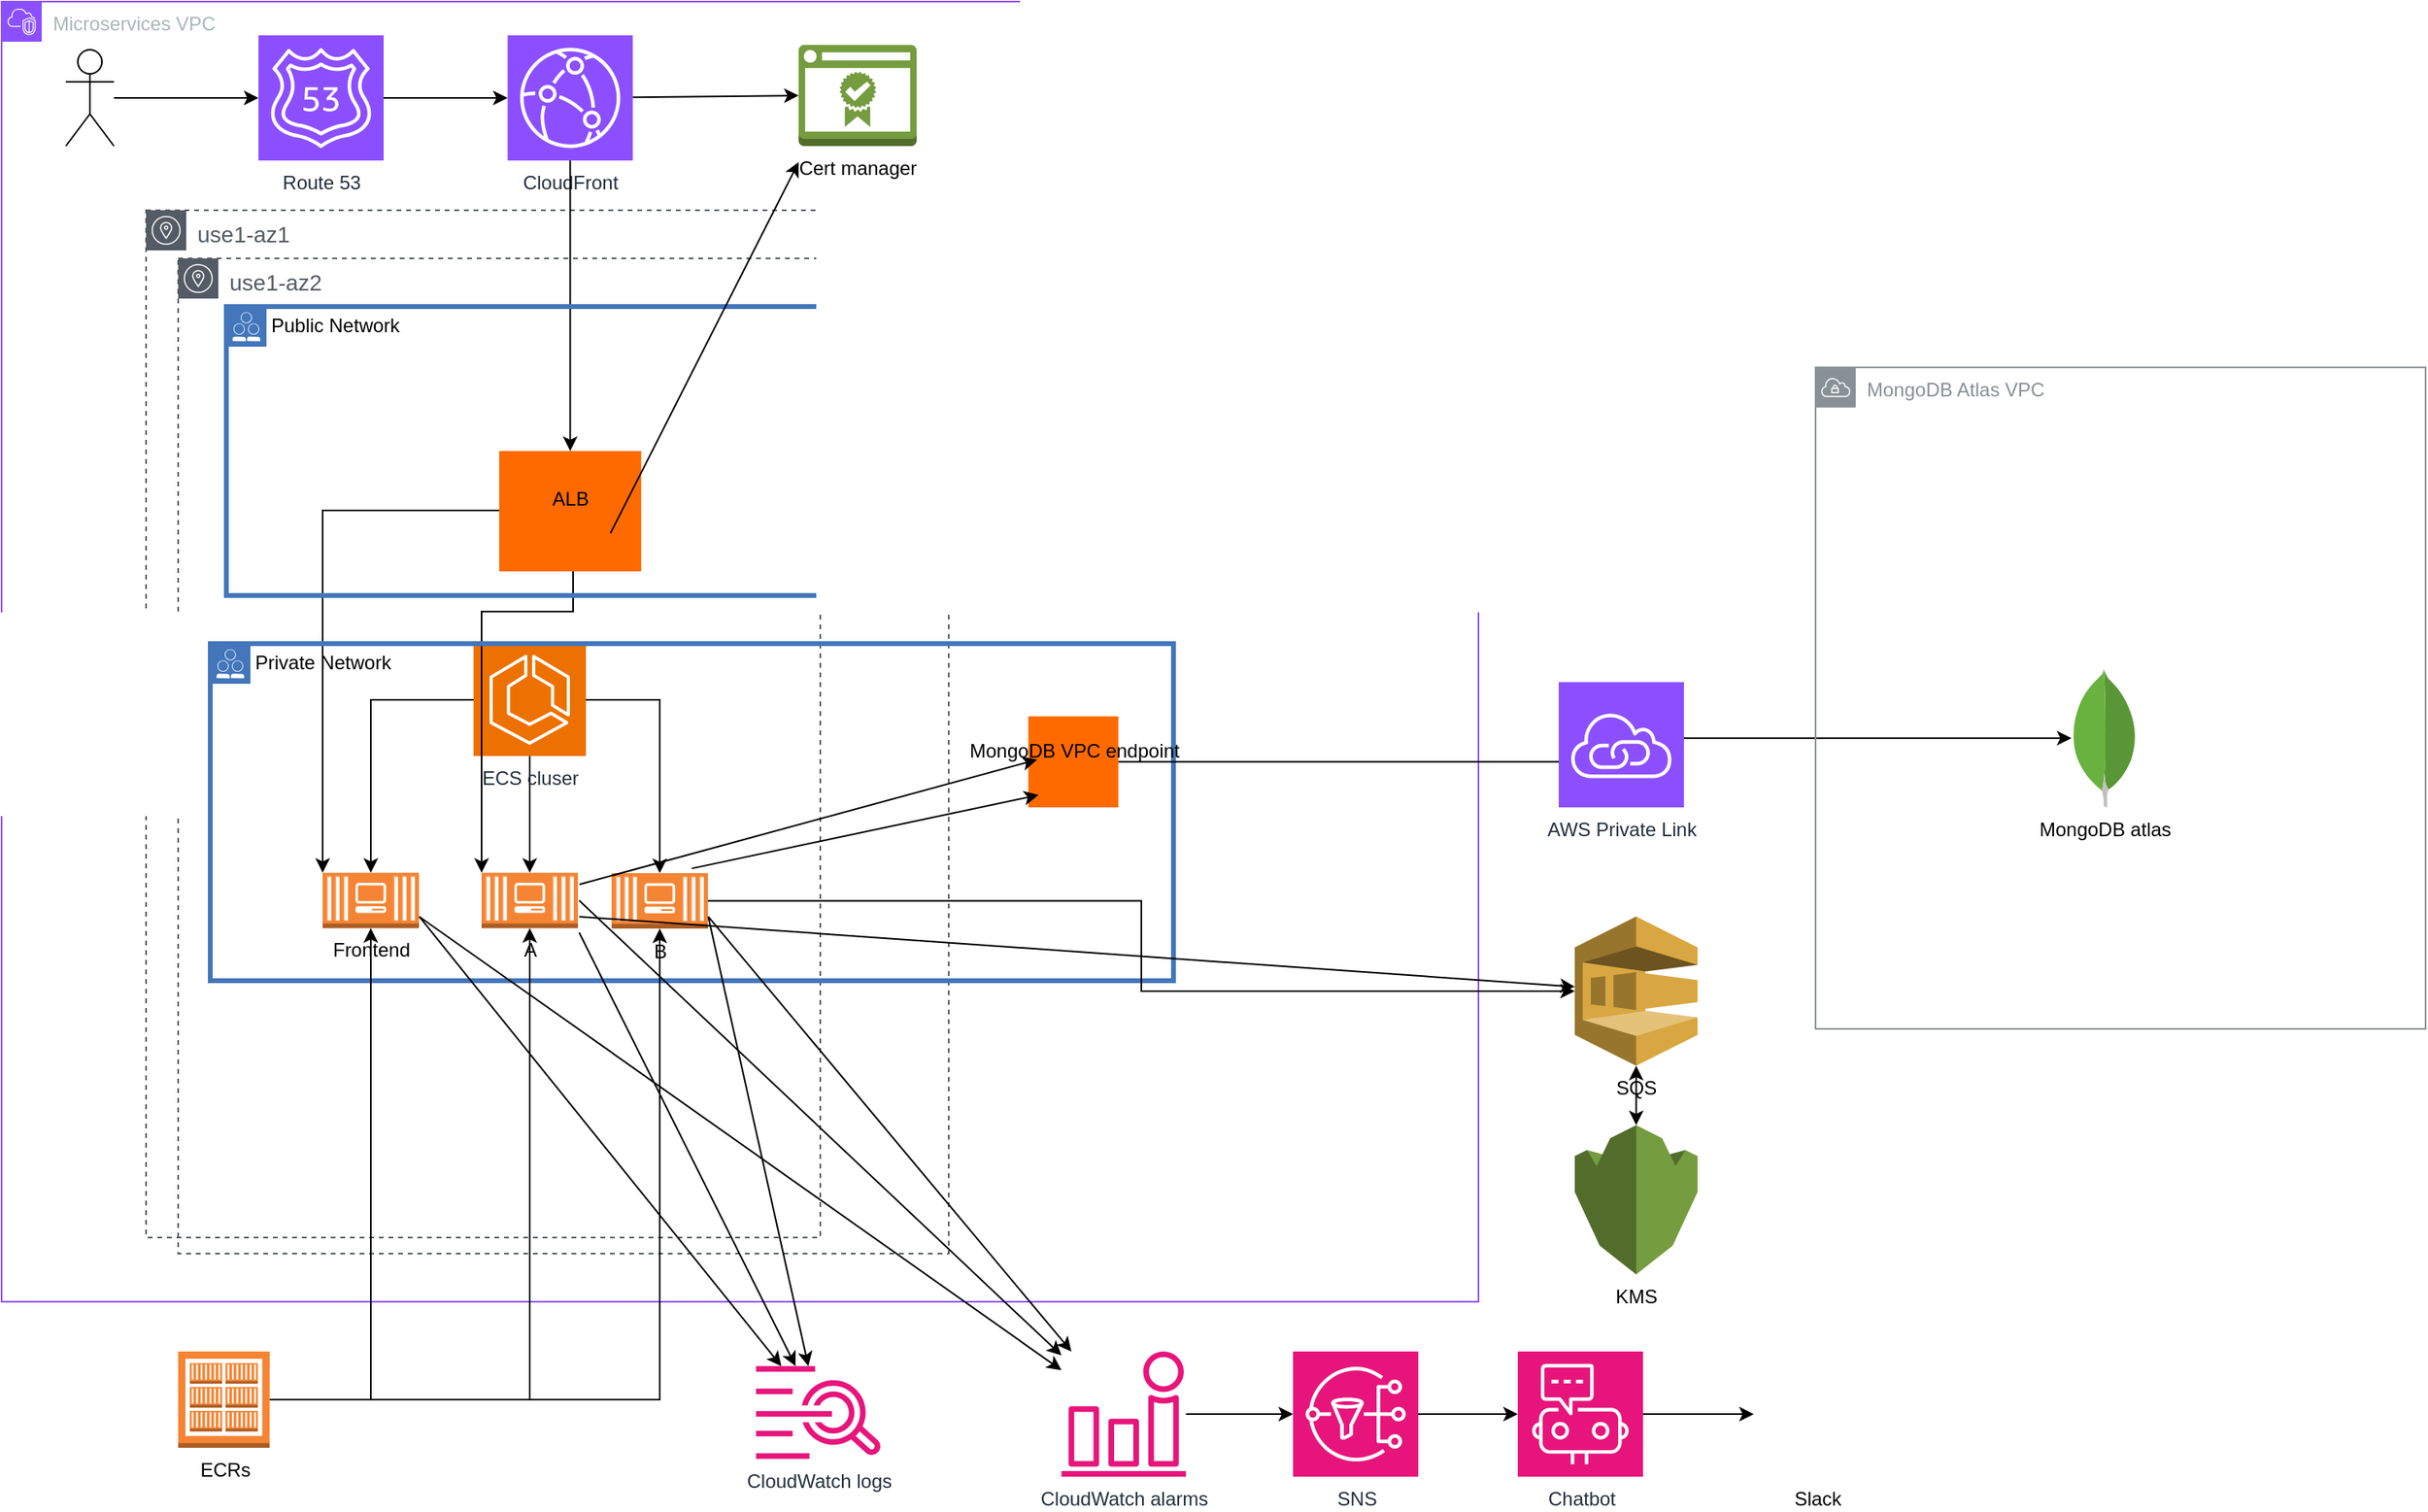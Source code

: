 <mxfile version="26.0.10">
  <diagram name="Page-1" id="qjGHs6qhx1M-B8GgG7Vw">
    <mxGraphModel dx="2102" dy="2183" grid="1" gridSize="10" guides="1" tooltips="1" connect="1" arrows="1" fold="1" page="1" pageScale="1" pageWidth="850" pageHeight="1100" math="0" shadow="0">
      <root>
        <mxCell id="0" />
        <mxCell id="1" parent="0" />
        <mxCell id="Bp7ZnbDOkuR-MJFEDAv7-1" value="Microservices VPC" style="points=[[0,0],[0.25,0],[0.5,0],[0.75,0],[1,0],[1,0.25],[1,0.5],[1,0.75],[1,1],[0.75,1],[0.5,1],[0.25,1],[0,1],[0,0.75],[0,0.5],[0,0.25]];outlineConnect=0;gradientColor=none;html=1;whiteSpace=wrap;fontSize=12;fontStyle=0;container=1;pointerEvents=0;collapsible=0;recursiveResize=0;shape=mxgraph.aws4.group;grIcon=mxgraph.aws4.group_vpc2;strokeColor=#8C4FFF;fillColor=none;verticalAlign=top;align=left;spacingLeft=30;fontColor=#AAB7B8;dashed=0;" parent="1" vertex="1">
          <mxGeometry x="90" y="-290" width="920" height="810" as="geometry" />
        </mxCell>
        <mxCell id="Bp7ZnbDOkuR-MJFEDAv7-3" value="&lt;font style=&quot;font-size: 14px;&quot;&gt;use1-az1&lt;br&gt;&lt;/font&gt;" style="sketch=0;outlineConnect=0;gradientColor=none;html=1;whiteSpace=wrap;fontSize=12;fontStyle=0;shape=mxgraph.aws4.group;grIcon=mxgraph.aws4.group_availability_zone;strokeColor=#545B64;fillColor=none;verticalAlign=top;align=left;spacingLeft=30;fontColor=#545B64;dashed=1;" parent="Bp7ZnbDOkuR-MJFEDAv7-1" vertex="1">
          <mxGeometry x="90" y="130" width="420" height="640" as="geometry" />
        </mxCell>
        <mxCell id="Bp7ZnbDOkuR-MJFEDAv7-4" value="&lt;div&gt;&lt;font style=&quot;font-size: 14px;&quot;&gt;use1-az2&lt;/font&gt;&lt;/div&gt;&lt;div&gt;&lt;font style=&quot;font-size: 14px;&quot;&gt;&lt;br&gt;&lt;/font&gt;&lt;/div&gt;" style="sketch=0;outlineConnect=0;gradientColor=none;html=1;whiteSpace=wrap;fontSize=12;fontStyle=0;shape=mxgraph.aws4.group;grIcon=mxgraph.aws4.group_availability_zone;strokeColor=#545B64;fillColor=none;verticalAlign=top;align=left;spacingLeft=30;fontColor=#545B64;dashed=1;" parent="Bp7ZnbDOkuR-MJFEDAv7-1" vertex="1">
          <mxGeometry x="110" y="160" width="480" height="620" as="geometry" />
        </mxCell>
        <mxCell id="Bp7ZnbDOkuR-MJFEDAv7-9" value="" style="edgeStyle=orthogonalEdgeStyle;rounded=0;orthogonalLoop=1;jettySize=auto;html=1;" parent="Bp7ZnbDOkuR-MJFEDAv7-1" source="Bp7ZnbDOkuR-MJFEDAv7-5" target="Bp7ZnbDOkuR-MJFEDAv7-8" edge="1">
          <mxGeometry relative="1" as="geometry" />
        </mxCell>
        <mxCell id="Bp7ZnbDOkuR-MJFEDAv7-11" value="" style="edgeStyle=orthogonalEdgeStyle;rounded=0;orthogonalLoop=1;jettySize=auto;html=1;" parent="Bp7ZnbDOkuR-MJFEDAv7-1" source="Bp7ZnbDOkuR-MJFEDAv7-5" target="Bp7ZnbDOkuR-MJFEDAv7-10" edge="1">
          <mxGeometry relative="1" as="geometry" />
        </mxCell>
        <mxCell id="Bp7ZnbDOkuR-MJFEDAv7-16" value="" style="edgeStyle=orthogonalEdgeStyle;rounded=0;orthogonalLoop=1;jettySize=auto;html=1;entryX=0.5;entryY=0;entryDx=0;entryDy=0;entryPerimeter=0;" parent="Bp7ZnbDOkuR-MJFEDAv7-1" source="Bp7ZnbDOkuR-MJFEDAv7-5" target="Bp7ZnbDOkuR-MJFEDAv7-12" edge="1">
          <mxGeometry relative="1" as="geometry">
            <mxPoint x="439" y="435" as="targetPoint" />
          </mxGeometry>
        </mxCell>
        <mxCell id="Bp7ZnbDOkuR-MJFEDAv7-5" value="&lt;div&gt;ECS cluser&lt;/div&gt;&lt;div&gt;&lt;br&gt;&lt;/div&gt;" style="sketch=0;points=[[0,0,0],[0.25,0,0],[0.5,0,0],[0.75,0,0],[1,0,0],[0,1,0],[0.25,1,0],[0.5,1,0],[0.75,1,0],[1,1,0],[0,0.25,0],[0,0.5,0],[0,0.75,0],[1,0.25,0],[1,0.5,0],[1,0.75,0]];outlineConnect=0;fontColor=#232F3E;fillColor=#ED7100;strokeColor=#ffffff;dashed=0;verticalLabelPosition=bottom;verticalAlign=top;align=center;html=1;fontSize=12;fontStyle=0;aspect=fixed;shape=mxgraph.aws4.resourceIcon;resIcon=mxgraph.aws4.ecs;" parent="Bp7ZnbDOkuR-MJFEDAv7-1" vertex="1">
          <mxGeometry x="294" y="400" width="70" height="70" as="geometry" />
        </mxCell>
        <mxCell id="Bp7ZnbDOkuR-MJFEDAv7-8" value="&lt;div&gt;Frontend&lt;/div&gt;&lt;div&gt;&lt;br&gt;&lt;/div&gt;" style="outlineConnect=0;dashed=0;verticalLabelPosition=bottom;verticalAlign=top;align=center;html=1;shape=mxgraph.aws3.ec2_compute_container_3;fillColor=#F58534;gradientColor=none;" parent="Bp7ZnbDOkuR-MJFEDAv7-1" vertex="1">
          <mxGeometry x="200" y="542.75" width="60" height="34.5" as="geometry" />
        </mxCell>
        <mxCell id="Bp7ZnbDOkuR-MJFEDAv7-10" value="A" style="outlineConnect=0;dashed=0;verticalLabelPosition=bottom;verticalAlign=top;align=center;html=1;shape=mxgraph.aws3.ec2_compute_container_3;fillColor=#F58534;gradientColor=none;" parent="Bp7ZnbDOkuR-MJFEDAv7-1" vertex="1">
          <mxGeometry x="299" y="542.75" width="60" height="34.5" as="geometry" />
        </mxCell>
        <mxCell id="Bp7ZnbDOkuR-MJFEDAv7-12" value="B" style="outlineConnect=0;dashed=0;verticalLabelPosition=bottom;verticalAlign=top;align=center;html=1;shape=mxgraph.aws3.ec2_compute_container_3;fillColor=#F58534;gradientColor=none;" parent="Bp7ZnbDOkuR-MJFEDAv7-1" vertex="1">
          <mxGeometry x="380" y="543" width="60" height="34.5" as="geometry" />
        </mxCell>
        <mxCell id="Bp7ZnbDOkuR-MJFEDAv7-26" value="" style="edgeStyle=orthogonalEdgeStyle;rounded=0;orthogonalLoop=1;jettySize=auto;html=1;entryX=0;entryY=0;entryDx=0;entryDy=0;entryPerimeter=0;exitX=0.305;exitY=0.493;exitDx=0;exitDy=0;exitPerimeter=0;" parent="Bp7ZnbDOkuR-MJFEDAv7-1" source="Bp7ZnbDOkuR-MJFEDAv7-24" target="Bp7ZnbDOkuR-MJFEDAv7-8" edge="1">
          <mxGeometry relative="1" as="geometry" />
        </mxCell>
        <mxCell id="Bp7ZnbDOkuR-MJFEDAv7-27" value="" style="edgeStyle=orthogonalEdgeStyle;rounded=0;orthogonalLoop=1;jettySize=auto;html=1;entryX=0;entryY=0;entryDx=0;entryDy=0;entryPerimeter=0;exitX=0.52;exitY=0.867;exitDx=0;exitDy=0;exitPerimeter=0;" parent="Bp7ZnbDOkuR-MJFEDAv7-1" source="Bp7ZnbDOkuR-MJFEDAv7-24" target="Bp7ZnbDOkuR-MJFEDAv7-10" edge="1">
          <mxGeometry relative="1" as="geometry">
            <Array as="points">
              <mxPoint x="356" y="380" />
              <mxPoint x="299" y="380" />
            </Array>
          </mxGeometry>
        </mxCell>
        <mxCell id="Bp7ZnbDOkuR-MJFEDAv7-24" value="&lt;div&gt;ALB&lt;/div&gt;&lt;div&gt;&lt;br&gt;&lt;/div&gt;" style="points=[];aspect=fixed;html=1;align=center;shadow=0;dashed=0;fillColor=#FF6A00;strokeColor=none;shape=mxgraph.alibaba_cloud.alb_application_load_balancer_01;" parent="Bp7ZnbDOkuR-MJFEDAv7-1" vertex="1">
          <mxGeometry x="310" y="280" width="88.4" height="74.98" as="geometry" />
        </mxCell>
        <mxCell id="Bp7ZnbDOkuR-MJFEDAv7-30" value="&lt;div&gt;CloudFront&lt;/div&gt;&lt;div&gt;&lt;br&gt;&lt;/div&gt;" style="sketch=0;points=[[0,0,0],[0.25,0,0],[0.5,0,0],[0.75,0,0],[1,0,0],[0,1,0],[0.25,1,0],[0.5,1,0],[0.75,1,0],[1,1,0],[0,0.25,0],[0,0.5,0],[0,0.75,0],[1,0.25,0],[1,0.5,0],[1,0.75,0]];outlineConnect=0;fontColor=#232F3E;fillColor=#8C4FFF;strokeColor=#ffffff;dashed=0;verticalLabelPosition=bottom;verticalAlign=top;align=center;html=1;fontSize=12;fontStyle=0;aspect=fixed;shape=mxgraph.aws4.resourceIcon;resIcon=mxgraph.aws4.cloudfront;" parent="Bp7ZnbDOkuR-MJFEDAv7-1" vertex="1">
          <mxGeometry x="315.2" y="21" width="78" height="78" as="geometry" />
        </mxCell>
        <mxCell id="Bp7ZnbDOkuR-MJFEDAv7-32" style="edgeStyle=orthogonalEdgeStyle;rounded=0;orthogonalLoop=1;jettySize=auto;html=1;" parent="Bp7ZnbDOkuR-MJFEDAv7-1" source="Bp7ZnbDOkuR-MJFEDAv7-30" target="Bp7ZnbDOkuR-MJFEDAv7-24" edge="1">
          <mxGeometry relative="1" as="geometry">
            <mxPoint x="461.023" y="150" as="targetPoint" />
          </mxGeometry>
        </mxCell>
        <mxCell id="Bp7ZnbDOkuR-MJFEDAv7-35" value="" style="edgeStyle=orthogonalEdgeStyle;rounded=0;orthogonalLoop=1;jettySize=auto;html=1;" parent="Bp7ZnbDOkuR-MJFEDAv7-1" source="Bp7ZnbDOkuR-MJFEDAv7-33" target="Bp7ZnbDOkuR-MJFEDAv7-38" edge="1">
          <mxGeometry relative="1" as="geometry">
            <mxPoint x="190" y="70" as="targetPoint" />
          </mxGeometry>
        </mxCell>
        <mxCell id="Bp7ZnbDOkuR-MJFEDAv7-33" value="" style="shape=umlActor;verticalLabelPosition=bottom;verticalAlign=top;html=1;outlineConnect=0;" parent="Bp7ZnbDOkuR-MJFEDAv7-1" vertex="1">
          <mxGeometry x="40" y="30" width="30" height="60" as="geometry" />
        </mxCell>
        <mxCell id="Bp7ZnbDOkuR-MJFEDAv7-39" value="" style="edgeStyle=orthogonalEdgeStyle;rounded=0;orthogonalLoop=1;jettySize=auto;html=1;" parent="Bp7ZnbDOkuR-MJFEDAv7-1" source="Bp7ZnbDOkuR-MJFEDAv7-38" target="Bp7ZnbDOkuR-MJFEDAv7-30" edge="1">
          <mxGeometry relative="1" as="geometry">
            <mxPoint x="315" y="60" as="targetPoint" />
          </mxGeometry>
        </mxCell>
        <mxCell id="Bp7ZnbDOkuR-MJFEDAv7-38" value="&lt;div&gt;Route 53&lt;/div&gt;&lt;div&gt;&lt;br&gt;&lt;/div&gt;" style="sketch=0;points=[[0,0,0],[0.25,0,0],[0.5,0,0],[0.75,0,0],[1,0,0],[0,1,0],[0.25,1,0],[0.5,1,0],[0.75,1,0],[1,1,0],[0,0.25,0],[0,0.5,0],[0,0.75,0],[1,0.25,0],[1,0.5,0],[1,0.75,0]];outlineConnect=0;fontColor=#232F3E;fillColor=#8C4FFF;strokeColor=#ffffff;dashed=0;verticalLabelPosition=bottom;verticalAlign=top;align=center;html=1;fontSize=12;fontStyle=0;aspect=fixed;shape=mxgraph.aws4.resourceIcon;resIcon=mxgraph.aws4.route_53;" parent="Bp7ZnbDOkuR-MJFEDAv7-1" vertex="1">
          <mxGeometry x="160" y="21" width="78" height="78" as="geometry" />
        </mxCell>
        <mxCell id="Bp7ZnbDOkuR-MJFEDAv7-57" value="&lt;div&gt;Cert manager&lt;/div&gt;&lt;div&gt;&lt;br&gt;&lt;/div&gt;" style="outlineConnect=0;dashed=0;verticalLabelPosition=bottom;verticalAlign=top;align=center;html=1;shape=mxgraph.aws3.certificate_manager_2;fillColor=#759C3E;gradientColor=none;" parent="Bp7ZnbDOkuR-MJFEDAv7-1" vertex="1">
          <mxGeometry x="496.5" y="27" width="73.5" height="63" as="geometry" />
        </mxCell>
        <mxCell id="Bp7ZnbDOkuR-MJFEDAv7-61" value="" style="endArrow=classic;html=1;rounded=0;entryX=0;entryY=0.5;entryDx=0;entryDy=0;entryPerimeter=0;" parent="Bp7ZnbDOkuR-MJFEDAv7-1" source="Bp7ZnbDOkuR-MJFEDAv7-30" target="Bp7ZnbDOkuR-MJFEDAv7-57" edge="1">
          <mxGeometry width="50" height="50" relative="1" as="geometry">
            <mxPoint x="500" y="120" as="sourcePoint" />
            <mxPoint x="550" y="70" as="targetPoint" />
          </mxGeometry>
        </mxCell>
        <mxCell id="Bp7ZnbDOkuR-MJFEDAv7-62" value="Public Network" style="shape=mxgraph.ibm.box;prType=public;fontStyle=0;verticalAlign=top;align=left;spacingLeft=32;spacingTop=4;fillColor=none;rounded=0;whiteSpace=wrap;html=1;strokeColor=#4376BB;strokeWidth=3;dashed=0;container=1;spacing=-4;collapsible=0;expand=0;recursiveResize=0;" parent="Bp7ZnbDOkuR-MJFEDAv7-1" vertex="1">
          <mxGeometry x="140" y="190" width="430" height="180" as="geometry" />
        </mxCell>
        <mxCell id="y9LwBiDrdLK2vUnnw1kI-1" value="" style="endArrow=classic;html=1;rounded=0;entryX=0.01;entryY=0.98;entryDx=0;entryDy=0;entryPerimeter=0;" parent="Bp7ZnbDOkuR-MJFEDAv7-62" edge="1">
          <mxGeometry width="50" height="50" relative="1" as="geometry">
            <mxPoint x="239.27" y="141.26" as="sourcePoint" />
            <mxPoint x="356.505" y="-90.0" as="targetPoint" />
          </mxGeometry>
        </mxCell>
        <mxCell id="Bp7ZnbDOkuR-MJFEDAv7-64" value="Private Network" style="shape=mxgraph.ibm.box;prType=public;fontStyle=0;verticalAlign=top;align=left;spacingLeft=32;spacingTop=4;fillColor=none;rounded=0;whiteSpace=wrap;html=1;strokeColor=#4376BB;strokeWidth=3;dashed=0;container=1;spacing=-4;collapsible=0;expand=0;recursiveResize=0;" parent="Bp7ZnbDOkuR-MJFEDAv7-1" vertex="1">
          <mxGeometry x="130" y="400" width="600" height="210" as="geometry" />
        </mxCell>
        <mxCell id="Bp7ZnbDOkuR-MJFEDAv7-40" value="&lt;div&gt;MongoDB VPC endpoint&lt;br&gt;&lt;/div&gt;&lt;div&gt;&lt;br&gt;&lt;/div&gt;" style="points=[];aspect=fixed;html=1;align=center;shadow=0;dashed=0;fillColor=#FF6A00;strokeColor=none;shape=mxgraph.alibaba_cloud.privatelink;" parent="Bp7ZnbDOkuR-MJFEDAv7-64" vertex="1">
          <mxGeometry x="509.6" y="45.3" width="56.1" height="56.7" as="geometry" />
        </mxCell>
        <mxCell id="Bp7ZnbDOkuR-MJFEDAv7-67" value="" style="endArrow=classic;html=1;rounded=0;entryX=0.114;entryY=0.864;entryDx=0;entryDy=0;entryPerimeter=0;exitX=0.5;exitY=0.667;exitDx=0;exitDy=0;exitPerimeter=0;" parent="Bp7ZnbDOkuR-MJFEDAv7-64" source="Bp7ZnbDOkuR-MJFEDAv7-64" target="Bp7ZnbDOkuR-MJFEDAv7-40" edge="1">
          <mxGeometry width="50" height="50" relative="1" as="geometry">
            <mxPoint x="310" y="130" as="sourcePoint" />
            <mxPoint x="360" y="80" as="targetPoint" />
          </mxGeometry>
        </mxCell>
        <mxCell id="Bp7ZnbDOkuR-MJFEDAv7-68" value="" style="endArrow=classic;html=1;rounded=0;entryX=0.096;entryY=0.476;entryDx=0;entryDy=0;entryPerimeter=0;" parent="Bp7ZnbDOkuR-MJFEDAv7-64" target="Bp7ZnbDOkuR-MJFEDAv7-40" edge="1">
          <mxGeometry width="50" height="50" relative="1" as="geometry">
            <mxPoint x="230" y="150" as="sourcePoint" />
            <mxPoint x="280" y="80" as="targetPoint" />
          </mxGeometry>
        </mxCell>
        <mxCell id="Bp7ZnbDOkuR-MJFEDAv7-41" value="MongoDB atlas" style="dashed=0;outlineConnect=0;html=1;align=center;labelPosition=center;verticalLabelPosition=bottom;verticalAlign=top;shape=mxgraph.weblogos.mongodb" parent="1" vertex="1">
          <mxGeometry x="1379.4" y="125.8" width="41.2" height="86.2" as="geometry" />
        </mxCell>
        <mxCell id="Bp7ZnbDOkuR-MJFEDAv7-46" value="" style="edgeStyle=orthogonalEdgeStyle;rounded=0;orthogonalLoop=1;jettySize=auto;html=1;" parent="1" source="Bp7ZnbDOkuR-MJFEDAv7-40" target="Bp7ZnbDOkuR-MJFEDAv7-41" edge="1">
          <mxGeometry relative="1" as="geometry" />
        </mxCell>
        <mxCell id="TXsg3inK5glu1PFH5FyQ-6" value="&lt;div&gt;AWS Private Link&lt;/div&gt;" style="sketch=0;points=[[0,0,0],[0.25,0,0],[0.5,0,0],[0.75,0,0],[1,0,0],[0,1,0],[0.25,1,0],[0.5,1,0],[0.75,1,0],[1,1,0],[0,0.25,0],[0,0.5,0],[0,0.75,0],[1,0.25,0],[1,0.5,0],[1,0.75,0]];outlineConnect=0;fontColor=#232F3E;fillColor=#8C4FFF;strokeColor=#ffffff;dashed=0;verticalLabelPosition=bottom;verticalAlign=top;align=center;html=1;fontSize=12;fontStyle=0;aspect=fixed;shape=mxgraph.aws4.resourceIcon;resIcon=mxgraph.aws4.vpc_privatelink;" parent="1" vertex="1">
          <mxGeometry x="1060" y="134" width="78" height="78" as="geometry" />
        </mxCell>
        <mxCell id="TXsg3inK5glu1PFH5FyQ-7" value="MongoDB Atlas VPC" style="sketch=0;outlineConnect=0;gradientColor=none;html=1;whiteSpace=wrap;fontSize=12;fontStyle=0;shape=mxgraph.aws4.group;grIcon=mxgraph.aws4.group_vpc;strokeColor=#879196;fillColor=none;verticalAlign=top;align=left;spacingLeft=30;fontColor=#879196;dashed=0;" parent="1" vertex="1">
          <mxGeometry x="1220" y="-62.1" width="380" height="412.1" as="geometry" />
        </mxCell>
        <mxCell id="Bp7ZnbDOkuR-MJFEDAv7-17" value="&lt;div&gt;SQS&lt;/div&gt;&lt;div&gt;&lt;br&gt;&lt;/div&gt;" style="outlineConnect=0;dashed=0;verticalLabelPosition=bottom;verticalAlign=top;align=center;html=1;shape=mxgraph.aws3.sqs;fillColor=#D9A741;gradientColor=none;" parent="1" vertex="1">
          <mxGeometry x="1070" y="280" width="76.5" height="93" as="geometry" />
        </mxCell>
        <mxCell id="Bp7ZnbDOkuR-MJFEDAv7-51" value="&lt;div&gt;KMS&lt;/div&gt;" style="outlineConnect=0;dashed=0;verticalLabelPosition=bottom;verticalAlign=top;align=center;html=1;shape=mxgraph.aws3.kms;fillColor=#759C3E;gradientColor=none;" parent="1" vertex="1">
          <mxGeometry x="1070" y="410" width="76.5" height="93" as="geometry" />
        </mxCell>
        <mxCell id="Bp7ZnbDOkuR-MJFEDAv7-52" value="" style="endArrow=classic;startArrow=classic;html=1;rounded=0;exitX=0.5;exitY=0;exitDx=0;exitDy=0;exitPerimeter=0;" parent="1" source="Bp7ZnbDOkuR-MJFEDAv7-51" target="Bp7ZnbDOkuR-MJFEDAv7-17" edge="1">
          <mxGeometry width="50" height="50" relative="1" as="geometry">
            <mxPoint x="880" y="660" as="sourcePoint" />
            <mxPoint x="930" y="610" as="targetPoint" />
          </mxGeometry>
        </mxCell>
        <mxCell id="Bp7ZnbDOkuR-MJFEDAv7-19" value="" style="edgeStyle=orthogonalEdgeStyle;rounded=0;orthogonalLoop=1;jettySize=auto;html=1;entryX=0;entryY=0.5;entryDx=0;entryDy=0;entryPerimeter=0;" parent="1" source="Bp7ZnbDOkuR-MJFEDAv7-12" target="Bp7ZnbDOkuR-MJFEDAv7-17" edge="1">
          <mxGeometry relative="1" as="geometry">
            <mxPoint x="500" y="354.75" as="targetPoint" />
          </mxGeometry>
        </mxCell>
        <mxCell id="TXsg3inK5glu1PFH5FyQ-3" value="" style="endArrow=classic;html=1;rounded=0;exitX=0.383;exitY=0.81;exitDx=0;exitDy=0;exitPerimeter=0;" parent="1" source="Bp7ZnbDOkuR-MJFEDAv7-64" target="Bp7ZnbDOkuR-MJFEDAv7-17" edge="1">
          <mxGeometry width="50" height="50" relative="1" as="geometry">
            <mxPoint x="460.0" y="289.97" as="sourcePoint" />
            <mxPoint x="519.8" y="250" as="targetPoint" />
          </mxGeometry>
        </mxCell>
        <mxCell id="y9LwBiDrdLK2vUnnw1kI-2" value="CloudWatch logs" style="sketch=0;outlineConnect=0;fontColor=#232F3E;gradientColor=none;fillColor=#E7157B;strokeColor=none;dashed=0;verticalLabelPosition=bottom;verticalAlign=top;align=center;html=1;fontSize=12;fontStyle=0;aspect=fixed;pointerEvents=1;shape=mxgraph.aws4.cloudwatch_logs;" parent="1" vertex="1">
          <mxGeometry x="560" y="560" width="78" height="58" as="geometry" />
        </mxCell>
        <mxCell id="gBGxOEcEdofnZM4JByBB-7" value="" style="edgeStyle=orthogonalEdgeStyle;rounded=0;orthogonalLoop=1;jettySize=auto;html=1;" edge="1" parent="1" source="gBGxOEcEdofnZM4JByBB-1" target="gBGxOEcEdofnZM4JByBB-6">
          <mxGeometry relative="1" as="geometry" />
        </mxCell>
        <mxCell id="gBGxOEcEdofnZM4JByBB-1" value="&lt;div&gt;CloudWatch alarms&lt;/div&gt;" style="sketch=0;outlineConnect=0;fontColor=#232F3E;gradientColor=none;fillColor=#E7157B;strokeColor=none;dashed=0;verticalLabelPosition=bottom;verticalAlign=top;align=center;html=1;fontSize=12;fontStyle=0;aspect=fixed;pointerEvents=1;shape=mxgraph.aws4.alarm;" vertex="1" parent="1">
          <mxGeometry x="750" y="551" width="78" height="78" as="geometry" />
        </mxCell>
        <mxCell id="y9LwBiDrdLK2vUnnw1kI-3" value="" style="endArrow=classic;html=1;rounded=0;exitX=0.217;exitY=0.81;exitDx=0;exitDy=0;exitPerimeter=0;" parent="1" source="Bp7ZnbDOkuR-MJFEDAv7-64" target="y9LwBiDrdLK2vUnnw1kI-2" edge="1">
          <mxGeometry width="50" height="50" relative="1" as="geometry">
            <mxPoint x="650" y="440" as="sourcePoint" />
            <mxPoint x="700" y="390" as="targetPoint" />
          </mxGeometry>
        </mxCell>
        <mxCell id="y9LwBiDrdLK2vUnnw1kI-4" value="" style="endArrow=classic;html=1;rounded=0;exitX=0.383;exitY=0.857;exitDx=0;exitDy=0;exitPerimeter=0;" parent="1" source="Bp7ZnbDOkuR-MJFEDAv7-64" target="y9LwBiDrdLK2vUnnw1kI-2" edge="1">
          <mxGeometry width="50" height="50" relative="1" as="geometry">
            <mxPoint x="1200" y="480" as="sourcePoint" />
            <mxPoint x="1250" y="430" as="targetPoint" />
          </mxGeometry>
        </mxCell>
        <mxCell id="y9LwBiDrdLK2vUnnw1kI-6" value="" style="endArrow=classic;html=1;rounded=0;exitX=0.517;exitY=0.81;exitDx=0;exitDy=0;exitPerimeter=0;" parent="1" source="Bp7ZnbDOkuR-MJFEDAv7-64" target="y9LwBiDrdLK2vUnnw1kI-2" edge="1">
          <mxGeometry width="50" height="50" relative="1" as="geometry">
            <mxPoint x="780" y="480" as="sourcePoint" />
            <mxPoint x="830" y="430" as="targetPoint" />
          </mxGeometry>
        </mxCell>
        <mxCell id="gBGxOEcEdofnZM4JByBB-2" value="" style="endArrow=classic;html=1;rounded=0;exitX=0.517;exitY=0.81;exitDx=0;exitDy=0;exitPerimeter=0;" edge="1" parent="1" source="Bp7ZnbDOkuR-MJFEDAv7-64" target="gBGxOEcEdofnZM4JByBB-1">
          <mxGeometry width="50" height="50" relative="1" as="geometry">
            <mxPoint x="1240" y="540" as="sourcePoint" />
            <mxPoint x="1290" y="490" as="targetPoint" />
          </mxGeometry>
        </mxCell>
        <mxCell id="gBGxOEcEdofnZM4JByBB-3" value="" style="endArrow=classic;html=1;rounded=0;exitX=0.383;exitY=0.762;exitDx=0;exitDy=0;exitPerimeter=0;" edge="1" parent="1" source="Bp7ZnbDOkuR-MJFEDAv7-64" target="gBGxOEcEdofnZM4JByBB-1">
          <mxGeometry width="50" height="50" relative="1" as="geometry">
            <mxPoint x="1260" y="510" as="sourcePoint" />
            <mxPoint x="1310" y="460" as="targetPoint" />
          </mxGeometry>
        </mxCell>
        <mxCell id="gBGxOEcEdofnZM4JByBB-5" value="" style="endArrow=classic;html=1;rounded=0;exitX=0.217;exitY=0.81;exitDx=0;exitDy=0;exitPerimeter=0;" edge="1" parent="1" source="Bp7ZnbDOkuR-MJFEDAv7-64" target="gBGxOEcEdofnZM4JByBB-1">
          <mxGeometry width="50" height="50" relative="1" as="geometry">
            <mxPoint x="1160" y="510" as="sourcePoint" />
            <mxPoint x="1210" y="460" as="targetPoint" />
          </mxGeometry>
        </mxCell>
        <mxCell id="Bp7ZnbDOkuR-MJFEDAv7-53" value="ECRs" style="outlineConnect=0;dashed=0;verticalLabelPosition=bottom;verticalAlign=top;align=center;html=1;shape=mxgraph.aws3.ecr_registry;fillColor=#F58534;gradientColor=none;" parent="1" vertex="1">
          <mxGeometry x="200" y="551" width="57" height="60" as="geometry" />
        </mxCell>
        <mxCell id="Bp7ZnbDOkuR-MJFEDAv7-54" style="edgeStyle=orthogonalEdgeStyle;rounded=0;orthogonalLoop=1;jettySize=auto;html=1;" parent="1" source="Bp7ZnbDOkuR-MJFEDAv7-53" target="Bp7ZnbDOkuR-MJFEDAv7-8" edge="1">
          <mxGeometry relative="1" as="geometry" />
        </mxCell>
        <mxCell id="Bp7ZnbDOkuR-MJFEDAv7-55" style="edgeStyle=orthogonalEdgeStyle;rounded=0;orthogonalLoop=1;jettySize=auto;html=1;" parent="1" source="Bp7ZnbDOkuR-MJFEDAv7-53" target="Bp7ZnbDOkuR-MJFEDAv7-10" edge="1">
          <mxGeometry relative="1" as="geometry" />
        </mxCell>
        <mxCell id="Bp7ZnbDOkuR-MJFEDAv7-56" style="edgeStyle=orthogonalEdgeStyle;rounded=0;orthogonalLoop=1;jettySize=auto;html=1;" parent="1" source="Bp7ZnbDOkuR-MJFEDAv7-53" target="Bp7ZnbDOkuR-MJFEDAv7-12" edge="1">
          <mxGeometry relative="1" as="geometry" />
        </mxCell>
        <mxCell id="gBGxOEcEdofnZM4JByBB-9" value="" style="edgeStyle=orthogonalEdgeStyle;rounded=0;orthogonalLoop=1;jettySize=auto;html=1;" edge="1" parent="1" source="gBGxOEcEdofnZM4JByBB-6" target="gBGxOEcEdofnZM4JByBB-8">
          <mxGeometry relative="1" as="geometry" />
        </mxCell>
        <mxCell id="gBGxOEcEdofnZM4JByBB-6" value="SNS" style="sketch=0;points=[[0,0,0],[0.25,0,0],[0.5,0,0],[0.75,0,0],[1,0,0],[0,1,0],[0.25,1,0],[0.5,1,0],[0.75,1,0],[1,1,0],[0,0.25,0],[0,0.5,0],[0,0.75,0],[1,0.25,0],[1,0.5,0],[1,0.75,0]];outlineConnect=0;fontColor=#232F3E;fillColor=#E7157B;strokeColor=#ffffff;dashed=0;verticalLabelPosition=bottom;verticalAlign=top;align=center;html=1;fontSize=12;fontStyle=0;aspect=fixed;shape=mxgraph.aws4.resourceIcon;resIcon=mxgraph.aws4.sns;" vertex="1" parent="1">
          <mxGeometry x="894.5" y="551" width="78" height="78" as="geometry" />
        </mxCell>
        <mxCell id="gBGxOEcEdofnZM4JByBB-11" value="" style="edgeStyle=orthogonalEdgeStyle;rounded=0;orthogonalLoop=1;jettySize=auto;html=1;" edge="1" parent="1" source="gBGxOEcEdofnZM4JByBB-8" target="gBGxOEcEdofnZM4JByBB-10">
          <mxGeometry relative="1" as="geometry" />
        </mxCell>
        <mxCell id="gBGxOEcEdofnZM4JByBB-8" value="Chatbot" style="sketch=0;points=[[0,0,0],[0.25,0,0],[0.5,0,0],[0.75,0,0],[1,0,0],[0,1,0],[0.25,1,0],[0.5,1,0],[0.75,1,0],[1,1,0],[0,0.25,0],[0,0.5,0],[0,0.75,0],[1,0.25,0],[1,0.5,0],[1,0.75,0]];points=[[0,0,0],[0.25,0,0],[0.5,0,0],[0.75,0,0],[1,0,0],[0,1,0],[0.25,1,0],[0.5,1,0],[0.75,1,0],[1,1,0],[0,0.25,0],[0,0.5,0],[0,0.75,0],[1,0.25,0],[1,0.5,0],[1,0.75,0]];outlineConnect=0;fontColor=#232F3E;fillColor=#E7157B;strokeColor=#ffffff;dashed=0;verticalLabelPosition=bottom;verticalAlign=top;align=center;html=1;fontSize=12;fontStyle=0;aspect=fixed;shape=mxgraph.aws4.resourceIcon;resIcon=mxgraph.aws4.chatbot;" vertex="1" parent="1">
          <mxGeometry x="1034.5" y="551" width="78" height="78" as="geometry" />
        </mxCell>
        <mxCell id="gBGxOEcEdofnZM4JByBB-10" value="Slack" style="shape=image;html=1;verticalAlign=top;verticalLabelPosition=bottom;labelBackgroundColor=#ffffff;imageAspect=0;aspect=fixed;image=https://cdn2.iconfinder.com/data/icons/social-media-2285/512/1_Slack_colored_svg-128.png" vertex="1" parent="1">
          <mxGeometry x="1181.5" y="551" width="78" height="78" as="geometry" />
        </mxCell>
      </root>
    </mxGraphModel>
  </diagram>
</mxfile>
